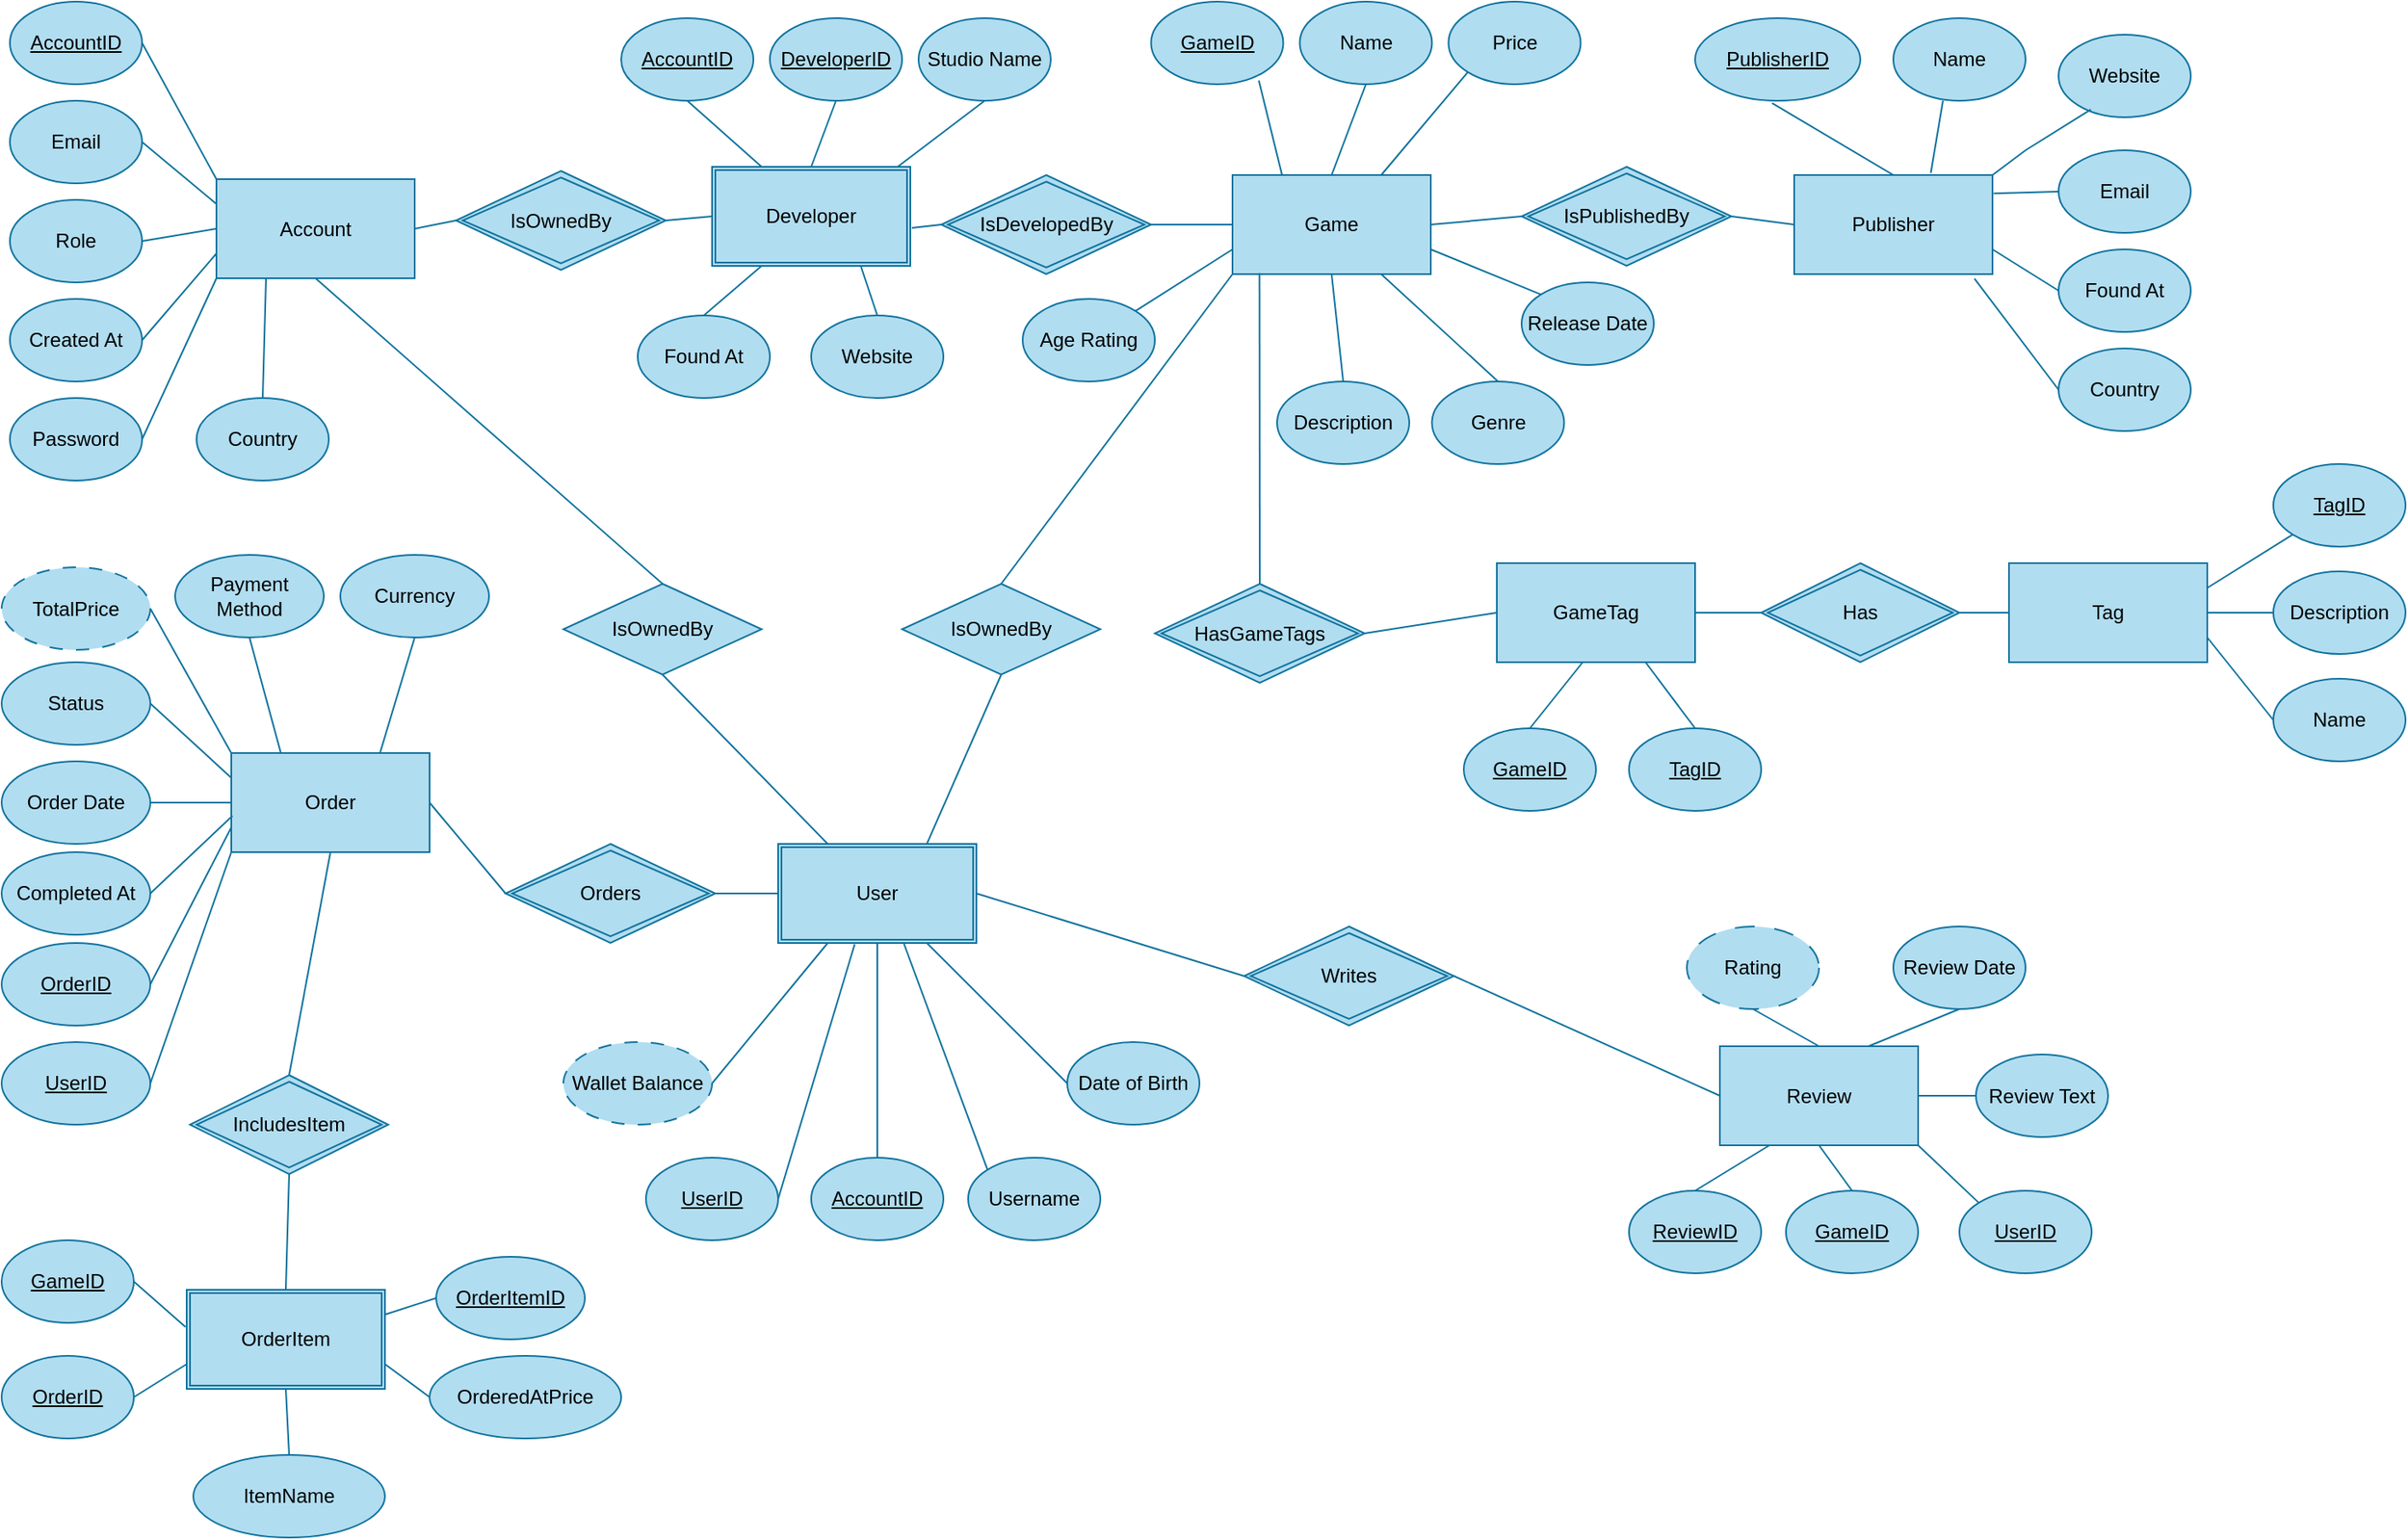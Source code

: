 <mxfile version="28.2.7">
  <diagram name="Страница-1" id="EVVOry4LFyyCns86RIXM">
    <mxGraphModel grid="1" page="1" gridSize="10" guides="1" tooltips="1" connect="1" arrows="1" fold="1" pageScale="1" pageWidth="827" pageHeight="1169" math="0" shadow="0">
      <root>
        <mxCell id="0" />
        <mxCell id="1" parent="0" />
        <mxCell id="opWwulUOpppvouaUZtau-1" value="&lt;u&gt;AccountID&lt;/u&gt;" style="ellipse;whiteSpace=wrap;html=1;fillColor=#b1ddf0;strokeColor=#10739e;" vertex="1" parent="1">
          <mxGeometry x="80" y="10" width="80" height="50" as="geometry" />
        </mxCell>
        <mxCell id="opWwulUOpppvouaUZtau-2" value="Role" style="ellipse;whiteSpace=wrap;html=1;fillColor=#b1ddf0;strokeColor=#10739e;" vertex="1" parent="1">
          <mxGeometry x="80" y="130" width="80" height="50" as="geometry" />
        </mxCell>
        <mxCell id="opWwulUOpppvouaUZtau-4" value="Email" style="ellipse;whiteSpace=wrap;html=1;fillColor=#b1ddf0;strokeColor=#10739e;" vertex="1" parent="1">
          <mxGeometry x="80" y="70" width="80" height="50" as="geometry" />
        </mxCell>
        <mxCell id="opWwulUOpppvouaUZtau-5" value="Created At" style="ellipse;whiteSpace=wrap;html=1;fillColor=#b1ddf0;strokeColor=#10739e;" vertex="1" parent="1">
          <mxGeometry x="80" y="190" width="80" height="50" as="geometry" />
        </mxCell>
        <mxCell id="opWwulUOpppvouaUZtau-6" value="Password" style="ellipse;whiteSpace=wrap;html=1;fillColor=#b1ddf0;strokeColor=#10739e;" vertex="1" parent="1">
          <mxGeometry x="80" y="250" width="80" height="50" as="geometry" />
        </mxCell>
        <mxCell id="opWwulUOpppvouaUZtau-7" value="Account&lt;span style=&quot;color: rgba(0, 0, 0, 0); font-family: monospace; font-size: 0px; text-align: start; text-wrap-mode: nowrap;&quot;&gt;%3CmxGraphModel%3E%3Croot%3E%3CmxCell%20%3D%220%22%2F%3E%3CmxCell%20id%3D%221%22%20parent%3D%220%22%2F%3E%3CmxCell%20id%3D%222%22%20value%3D%22Created%20At%22%20style%3D%22ellipse%3BwhiteSpace%3Dwrap%3Bhtml%3D1%3B%22%20vertex%3D%221%22%20parent%3D%221%22%3E%3CmxGeometry%20x%3D%2230%22%20y%3D%22340%22%20width%3D%2280%22%20height%3D%2250%22%20as%3D%22geometry%22%2F%3E%3C%2FmxCell%3E%3C%2Froot%3E%3C%2FmxGraphModel%3E&lt;/span&gt;" style="rounded=0;whiteSpace=wrap;html=1;fillColor=#b1ddf0;strokeColor=#10739e;" vertex="1" parent="1">
          <mxGeometry x="205" y="117.5" width="120" height="60" as="geometry" />
        </mxCell>
        <mxCell id="opWwulUOpppvouaUZtau-9" value="Game" style="rounded=0;whiteSpace=wrap;html=1;fillColor=#b1ddf0;strokeColor=#10739e;" vertex="1" parent="1">
          <mxGeometry x="820" y="115" width="120" height="60" as="geometry" />
        </mxCell>
        <mxCell id="opWwulUOpppvouaUZtau-10" value="Publisher" style="rounded=0;whiteSpace=wrap;html=1;fillColor=#b1ddf0;strokeColor=#10739e;" vertex="1" parent="1">
          <mxGeometry x="1160" y="115" width="120" height="60" as="geometry" />
        </mxCell>
        <mxCell id="opWwulUOpppvouaUZtau-11" value="&lt;u&gt;PublisherID&lt;/u&gt;" style="ellipse;whiteSpace=wrap;html=1;fillColor=#b1ddf0;strokeColor=#10739e;" vertex="1" parent="1">
          <mxGeometry x="1100" y="20" width="100" height="50" as="geometry" />
        </mxCell>
        <mxCell id="opWwulUOpppvouaUZtau-13" value="Name" style="ellipse;whiteSpace=wrap;html=1;fillColor=#b1ddf0;strokeColor=#10739e;" vertex="1" parent="1">
          <mxGeometry x="1220" y="20" width="80" height="50" as="geometry" />
        </mxCell>
        <mxCell id="opWwulUOpppvouaUZtau-15" value="Website" style="ellipse;whiteSpace=wrap;html=1;fillColor=#b1ddf0;strokeColor=#10739e;" vertex="1" parent="1">
          <mxGeometry x="1320" y="30" width="80" height="50" as="geometry" />
        </mxCell>
        <mxCell id="opWwulUOpppvouaUZtau-16" value="Email" style="ellipse;whiteSpace=wrap;html=1;fillColor=#b1ddf0;strokeColor=#10739e;" vertex="1" parent="1">
          <mxGeometry x="1320" y="100" width="80" height="50" as="geometry" />
        </mxCell>
        <mxCell id="opWwulUOpppvouaUZtau-17" value="Found At" style="ellipse;whiteSpace=wrap;html=1;fillColor=#b1ddf0;strokeColor=#10739e;" vertex="1" parent="1">
          <mxGeometry x="1320" y="160" width="80" height="50" as="geometry" />
        </mxCell>
        <mxCell id="opWwulUOpppvouaUZtau-18" value="Country" style="ellipse;whiteSpace=wrap;html=1;fillColor=#b1ddf0;strokeColor=#10739e;" vertex="1" parent="1">
          <mxGeometry x="1320" y="220" width="80" height="50" as="geometry" />
        </mxCell>
        <mxCell id="opWwulUOpppvouaUZtau-20" value="" style="endArrow=none;html=1;rounded=0;entryX=0.466;entryY=1.029;entryDx=0;entryDy=0;entryPerimeter=0;exitX=0.5;exitY=0;exitDx=0;exitDy=0;fillColor=#b1ddf0;strokeColor=#10739e;" edge="1" parent="1" source="opWwulUOpppvouaUZtau-10" target="opWwulUOpppvouaUZtau-11">
          <mxGeometry width="50" height="50" relative="1" as="geometry">
            <mxPoint x="1100" y="200" as="sourcePoint" />
            <mxPoint x="1150" y="150" as="targetPoint" />
          </mxGeometry>
        </mxCell>
        <mxCell id="opWwulUOpppvouaUZtau-21" value="" style="endArrow=none;html=1;rounded=0;entryX=0.375;entryY=1;entryDx=0;entryDy=0;entryPerimeter=0;exitX=0.689;exitY=-0.021;exitDx=0;exitDy=0;exitPerimeter=0;fillColor=#b1ddf0;strokeColor=#10739e;" edge="1" parent="1" source="opWwulUOpppvouaUZtau-10" target="opWwulUOpppvouaUZtau-13">
          <mxGeometry width="50" height="50" relative="1" as="geometry">
            <mxPoint x="1200" y="110" as="sourcePoint" />
            <mxPoint x="1250" y="100" as="targetPoint" />
          </mxGeometry>
        </mxCell>
        <mxCell id="opWwulUOpppvouaUZtau-22" value="" style="endArrow=none;html=1;rounded=0;entryX=0.244;entryY=0.907;entryDx=0;entryDy=0;entryPerimeter=0;fillColor=#b1ddf0;strokeColor=#10739e;exitX=1;exitY=0;exitDx=0;exitDy=0;" edge="1" parent="1" source="opWwulUOpppvouaUZtau-10" target="opWwulUOpppvouaUZtau-15">
          <mxGeometry width="50" height="50" relative="1" as="geometry">
            <mxPoint x="1270" y="117" as="sourcePoint" />
            <mxPoint x="1330" y="70" as="targetPoint" />
            <Array as="points">
              <mxPoint x="1300" y="100" />
            </Array>
          </mxGeometry>
        </mxCell>
        <mxCell id="opWwulUOpppvouaUZtau-23" value="" style="endArrow=none;html=1;rounded=0;entryX=0;entryY=0.5;entryDx=0;entryDy=0;exitX=1.006;exitY=0.185;exitDx=0;exitDy=0;exitPerimeter=0;fillColor=#b1ddf0;strokeColor=#10739e;" edge="1" parent="1" source="opWwulUOpppvouaUZtau-10" target="opWwulUOpppvouaUZtau-16">
          <mxGeometry width="50" height="50" relative="1" as="geometry">
            <mxPoint x="1190" y="180" as="sourcePoint" />
            <mxPoint x="1310" y="126" as="targetPoint" />
          </mxGeometry>
        </mxCell>
        <mxCell id="opWwulUOpppvouaUZtau-24" value="" style="endArrow=none;html=1;rounded=0;entryX=0;entryY=0.5;entryDx=0;entryDy=0;exitX=1;exitY=0.75;exitDx=0;exitDy=0;fillColor=#b1ddf0;strokeColor=#10739e;" edge="1" parent="1" source="opWwulUOpppvouaUZtau-10" target="opWwulUOpppvouaUZtau-17">
          <mxGeometry width="50" height="50" relative="1" as="geometry">
            <mxPoint x="1261" y="187.5" as="sourcePoint" />
            <mxPoint x="1310" y="182.5" as="targetPoint" />
          </mxGeometry>
        </mxCell>
        <mxCell id="opWwulUOpppvouaUZtau-25" value="" style="endArrow=none;html=1;rounded=0;entryX=0;entryY=0.5;entryDx=0;entryDy=0;exitX=0.909;exitY=1.044;exitDx=0;exitDy=0;exitPerimeter=0;fillColor=#b1ddf0;strokeColor=#10739e;" edge="1" parent="1" source="opWwulUOpppvouaUZtau-10" target="opWwulUOpppvouaUZtau-18">
          <mxGeometry width="50" height="50" relative="1" as="geometry">
            <mxPoint x="1310" y="175" as="sourcePoint" />
            <mxPoint x="1359" y="170" as="targetPoint" />
          </mxGeometry>
        </mxCell>
        <mxCell id="opWwulUOpppvouaUZtau-27" value="&lt;u&gt;GameID&lt;/u&gt;" style="ellipse;whiteSpace=wrap;html=1;fillColor=#b1ddf0;strokeColor=#10739e;" vertex="1" parent="1">
          <mxGeometry x="770.73" y="10" width="80" height="50" as="geometry" />
        </mxCell>
        <mxCell id="opWwulUOpppvouaUZtau-28" value="Name" style="ellipse;whiteSpace=wrap;html=1;fillColor=#b1ddf0;strokeColor=#10739e;" vertex="1" parent="1">
          <mxGeometry x="860.73" y="10" width="80" height="50" as="geometry" />
        </mxCell>
        <mxCell id="opWwulUOpppvouaUZtau-29" value="Price" style="ellipse;whiteSpace=wrap;html=1;fillColor=#b1ddf0;strokeColor=#10739e;" vertex="1" parent="1">
          <mxGeometry x="950.73" y="10" width="80" height="50" as="geometry" />
        </mxCell>
        <mxCell id="opWwulUOpppvouaUZtau-30" value="Genre&lt;span style=&quot;color: rgba(0, 0, 0, 0); font-family: monospace; font-size: 0px; text-align: start; text-wrap-mode: nowrap;&quot;&gt;%3CmxGraphModel%3E%3Croot%3E%3CmxCell%20id%3D%220%22%2F%3E%3CmxCell%20id%3D%221%22%20parent%3D%220%22%2F%3E%3CmxCell%20id%3D%222%22%20value%3D%22Price%22%20style%3D%22ellipse%3BwhiteSpace%3Dwrap%3Bhtml%3D1%3B%22%20vertex%3D%221%22%20parent%3D%221%22%3E%3CmxGeometry%20x%3D%22700%22%20y%3D%2210%22%20width%3D%2280%22%20height%3D%2250%22%20as%3D%22geometry%22%2F%3E%3C%2FmxCell%3E%3C%2Froot%3E%3C%2FmxGraphModel%3E&lt;/span&gt;" style="ellipse;whiteSpace=wrap;html=1;fillColor=#b1ddf0;strokeColor=#10739e;" vertex="1" parent="1">
          <mxGeometry x="940.73" y="240" width="80" height="50" as="geometry" />
        </mxCell>
        <mxCell id="opWwulUOpppvouaUZtau-31" value="Description" style="ellipse;whiteSpace=wrap;html=1;fillColor=#b1ddf0;strokeColor=#10739e;" vertex="1" parent="1">
          <mxGeometry x="847" y="240" width="80" height="50" as="geometry" />
        </mxCell>
        <mxCell id="opWwulUOpppvouaUZtau-32" value="Release Date" style="ellipse;whiteSpace=wrap;html=1;fillColor=#b1ddf0;strokeColor=#10739e;" vertex="1" parent="1">
          <mxGeometry x="995" y="180" width="80" height="50" as="geometry" />
        </mxCell>
        <mxCell id="opWwulUOpppvouaUZtau-33" value="Age Rating" style="ellipse;whiteSpace=wrap;html=1;fillColor=#b1ddf0;strokeColor=#10739e;" vertex="1" parent="1">
          <mxGeometry x="693" y="190" width="80" height="50" as="geometry" />
        </mxCell>
        <mxCell id="opWwulUOpppvouaUZtau-34" value="" style="endArrow=none;html=1;rounded=0;entryX=0.815;entryY=0.955;entryDx=0;entryDy=0;entryPerimeter=0;exitX=0.25;exitY=0;exitDx=0;exitDy=0;fillColor=#b1ddf0;strokeColor=#10739e;" edge="1" parent="1" source="opWwulUOpppvouaUZtau-9" target="opWwulUOpppvouaUZtau-27">
          <mxGeometry width="50" height="50" relative="1" as="geometry">
            <mxPoint x="785.73" y="100" as="sourcePoint" />
            <mxPoint x="835.73" y="50" as="targetPoint" />
          </mxGeometry>
        </mxCell>
        <mxCell id="opWwulUOpppvouaUZtau-35" value="" style="endArrow=none;html=1;rounded=0;entryX=0.5;entryY=1;entryDx=0;entryDy=0;exitX=0.5;exitY=0;exitDx=0;exitDy=0;fillColor=#b1ddf0;strokeColor=#10739e;" edge="1" parent="1" source="opWwulUOpppvouaUZtau-9" target="opWwulUOpppvouaUZtau-28">
          <mxGeometry width="50" height="50" relative="1" as="geometry">
            <mxPoint x="935.73" y="142" as="sourcePoint" />
            <mxPoint x="920.73" y="110" as="targetPoint" />
          </mxGeometry>
        </mxCell>
        <mxCell id="opWwulUOpppvouaUZtau-36" value="" style="endArrow=none;html=1;rounded=0;entryX=0;entryY=1;entryDx=0;entryDy=0;exitX=0.75;exitY=0;exitDx=0;exitDy=0;fillColor=#b1ddf0;strokeColor=#10739e;" edge="1" parent="1" source="opWwulUOpppvouaUZtau-9" target="opWwulUOpppvouaUZtau-29">
          <mxGeometry width="50" height="50" relative="1" as="geometry">
            <mxPoint x="970.73" y="130" as="sourcePoint" />
            <mxPoint x="990.73" y="100" as="targetPoint" />
            <Array as="points" />
          </mxGeometry>
        </mxCell>
        <mxCell id="opWwulUOpppvouaUZtau-37" value="" style="endArrow=none;html=1;rounded=0;entryX=1;entryY=0.75;entryDx=0;entryDy=0;exitX=0;exitY=0;exitDx=0;exitDy=0;fillColor=#b1ddf0;strokeColor=#10739e;" edge="1" parent="1" source="opWwulUOpppvouaUZtau-32" target="opWwulUOpppvouaUZtau-9">
          <mxGeometry width="50" height="50" relative="1" as="geometry">
            <mxPoint x="1012.187" y="207.485" as="sourcePoint" />
            <mxPoint x="1041.73" y="170" as="targetPoint" />
          </mxGeometry>
        </mxCell>
        <mxCell id="opWwulUOpppvouaUZtau-38" value="" style="endArrow=none;html=1;rounded=0;entryX=0.75;entryY=1;entryDx=0;entryDy=0;exitX=0.5;exitY=0;exitDx=0;exitDy=0;fillColor=#b1ddf0;strokeColor=#10739e;" edge="1" parent="1" source="opWwulUOpppvouaUZtau-30" target="opWwulUOpppvouaUZtau-9">
          <mxGeometry width="50" height="50" relative="1" as="geometry">
            <mxPoint x="940.73" y="220" as="sourcePoint" />
            <mxPoint x="869.73" y="148" as="targetPoint" />
          </mxGeometry>
        </mxCell>
        <mxCell id="opWwulUOpppvouaUZtau-39" value="" style="endArrow=none;html=1;rounded=0;entryX=0.5;entryY=1;entryDx=0;entryDy=0;exitX=0.5;exitY=0;exitDx=0;exitDy=0;fillColor=#b1ddf0;strokeColor=#10739e;" edge="1" parent="1" source="opWwulUOpppvouaUZtau-31" target="opWwulUOpppvouaUZtau-9">
          <mxGeometry width="50" height="50" relative="1" as="geometry">
            <mxPoint x="990.73" y="240" as="sourcePoint" />
            <mxPoint x="950.73" y="190" as="targetPoint" />
          </mxGeometry>
        </mxCell>
        <mxCell id="opWwulUOpppvouaUZtau-40" value="" style="endArrow=none;html=1;rounded=0;entryX=0;entryY=0.75;entryDx=0;entryDy=0;exitX=1;exitY=0;exitDx=0;exitDy=0;fillColor=#b1ddf0;strokeColor=#10739e;" edge="1" parent="1" source="opWwulUOpppvouaUZtau-33" target="opWwulUOpppvouaUZtau-9">
          <mxGeometry width="50" height="50" relative="1" as="geometry">
            <mxPoint x="769.273" y="207.485" as="sourcePoint" />
            <mxPoint x="805.73" y="150" as="targetPoint" />
          </mxGeometry>
        </mxCell>
        <mxCell id="opWwulUOpppvouaUZtau-42" value="" style="endArrow=none;html=1;rounded=0;entryX=1;entryY=0.5;entryDx=0;entryDy=0;exitX=0;exitY=0.5;exitDx=0;exitDy=0;fillColor=#b1ddf0;strokeColor=#10739e;" edge="1" parent="1" source="opWwulUOpppvouaUZtau-10" target="UKkPd1WE1HDjljk0dFrL-10">
          <mxGeometry width="50" height="50" relative="1" as="geometry">
            <mxPoint x="1080" y="230" as="sourcePoint" />
            <mxPoint x="1130" y="180" as="targetPoint" />
          </mxGeometry>
        </mxCell>
        <mxCell id="opWwulUOpppvouaUZtau-43" value="" style="endArrow=none;html=1;rounded=0;entryX=1;entryY=0.5;entryDx=0;entryDy=0;exitX=0;exitY=0.5;exitDx=0;exitDy=0;fillColor=#b1ddf0;strokeColor=#10739e;" edge="1" parent="1" source="UKkPd1WE1HDjljk0dFrL-10" target="opWwulUOpppvouaUZtau-9">
          <mxGeometry width="50" height="50" relative="1" as="geometry">
            <mxPoint x="961" y="133" as="sourcePoint" />
            <mxPoint x="1070.73" y="150" as="targetPoint" />
          </mxGeometry>
        </mxCell>
        <mxCell id="opWwulUOpppvouaUZtau-45" value="" style="endArrow=none;html=1;rounded=0;entryX=1;entryY=0.5;entryDx=0;entryDy=0;exitX=0;exitY=0.5;exitDx=0;exitDy=0;fillColor=#b1ddf0;strokeColor=#10739e;" edge="1" parent="1" source="opWwulUOpppvouaUZtau-9" target="UKkPd1WE1HDjljk0dFrL-9">
          <mxGeometry width="50" height="50" relative="1" as="geometry">
            <mxPoint x="870" y="145" as="sourcePoint" />
            <mxPoint x="860" y="182.5" as="targetPoint" />
          </mxGeometry>
        </mxCell>
        <mxCell id="opWwulUOpppvouaUZtau-46" value="" style="endArrow=none;html=1;rounded=0;exitX=0;exitY=0.5;exitDx=0;exitDy=0;entryX=1.008;entryY=0.617;entryDx=0;entryDy=0;fillColor=#b1ddf0;strokeColor=#10739e;entryPerimeter=0;" edge="1" parent="1" source="UKkPd1WE1HDjljk0dFrL-9" target="UKkPd1WE1HDjljk0dFrL-1">
          <mxGeometry width="50" height="50" relative="1" as="geometry">
            <mxPoint x="870" y="169.5" as="sourcePoint" />
            <mxPoint x="620" y="147.5" as="targetPoint" />
          </mxGeometry>
        </mxCell>
        <mxCell id="opWwulUOpppvouaUZtau-49" value="" style="endArrow=none;html=1;rounded=0;entryX=1;entryY=0.5;entryDx=0;entryDy=0;fillColor=#b1ddf0;strokeColor=#10739e;exitX=0;exitY=0.5;exitDx=0;exitDy=0;" edge="1" parent="1" source="UKkPd1WE1HDjljk0dFrL-1" target="UKkPd1WE1HDjljk0dFrL-8">
          <mxGeometry width="50" height="50" relative="1" as="geometry">
            <mxPoint x="500" y="148" as="sourcePoint" />
            <mxPoint x="740" y="150" as="targetPoint" />
          </mxGeometry>
        </mxCell>
        <mxCell id="opWwulUOpppvouaUZtau-50" value="" style="endArrow=none;html=1;rounded=0;exitX=0;exitY=0.5;exitDx=0;exitDy=0;entryX=1;entryY=0.5;entryDx=0;entryDy=0;fillColor=#b1ddf0;strokeColor=#10739e;" edge="1" parent="1" source="UKkPd1WE1HDjljk0dFrL-8" target="opWwulUOpppvouaUZtau-7">
          <mxGeometry width="50" height="50" relative="1" as="geometry">
            <mxPoint x="620" y="220" as="sourcePoint" />
            <mxPoint x="600" y="220" as="targetPoint" />
          </mxGeometry>
        </mxCell>
        <mxCell id="opWwulUOpppvouaUZtau-51" value="Website" style="ellipse;whiteSpace=wrap;html=1;fillColor=#b1ddf0;strokeColor=#10739e;" vertex="1" parent="1">
          <mxGeometry x="565" y="200" width="80" height="50" as="geometry" />
        </mxCell>
        <mxCell id="opWwulUOpppvouaUZtau-52" value="&lt;u&gt;AccountID&lt;/u&gt;" style="ellipse;whiteSpace=wrap;html=1;fillColor=#b1ddf0;strokeColor=#10739e;" vertex="1" parent="1">
          <mxGeometry x="450" y="20" width="80" height="50" as="geometry" />
        </mxCell>
        <mxCell id="opWwulUOpppvouaUZtau-53" value="Studio Name" style="ellipse;whiteSpace=wrap;html=1;fillColor=#b1ddf0;strokeColor=#10739e;" vertex="1" parent="1">
          <mxGeometry x="630" y="20" width="80" height="50" as="geometry" />
        </mxCell>
        <mxCell id="opWwulUOpppvouaUZtau-54" value="Found At" style="ellipse;whiteSpace=wrap;html=1;fillColor=#b1ddf0;strokeColor=#10739e;" vertex="1" parent="1">
          <mxGeometry x="460" y="200" width="80" height="50" as="geometry" />
        </mxCell>
        <mxCell id="opWwulUOpppvouaUZtau-55" value="&lt;u&gt;DeveloperID&lt;/u&gt;" style="ellipse;whiteSpace=wrap;html=1;fillColor=#b1ddf0;strokeColor=#10739e;" vertex="1" parent="1">
          <mxGeometry x="540" y="20" width="80" height="50" as="geometry" />
        </mxCell>
        <mxCell id="opWwulUOpppvouaUZtau-56" value="" style="endArrow=none;html=1;rounded=0;exitX=0.25;exitY=0;exitDx=0;exitDy=0;entryX=0.5;entryY=1;entryDx=0;entryDy=0;fillColor=#b1ddf0;strokeColor=#10739e;" edge="1" parent="1" source="UKkPd1WE1HDjljk0dFrL-1" target="opWwulUOpppvouaUZtau-52">
          <mxGeometry width="50" height="50" relative="1" as="geometry">
            <mxPoint x="460" y="160" as="sourcePoint" />
            <mxPoint x="430" y="160" as="targetPoint" />
            <Array as="points" />
          </mxGeometry>
        </mxCell>
        <mxCell id="opWwulUOpppvouaUZtau-57" value="" style="endArrow=none;html=1;rounded=0;exitX=0.75;exitY=1;exitDx=0;exitDy=0;entryX=0.5;entryY=0;entryDx=0;entryDy=0;fillColor=#b1ddf0;strokeColor=#10739e;" edge="1" parent="1" source="UKkPd1WE1HDjljk0dFrL-1" target="opWwulUOpppvouaUZtau-51">
          <mxGeometry width="50" height="50" relative="1" as="geometry">
            <mxPoint x="640" y="145" as="sourcePoint" />
            <mxPoint x="590" y="100" as="targetPoint" />
            <Array as="points" />
          </mxGeometry>
        </mxCell>
        <mxCell id="opWwulUOpppvouaUZtau-58" value="" style="endArrow=none;html=1;rounded=0;entryX=0.5;entryY=1;entryDx=0;entryDy=0;fillColor=#b1ddf0;strokeColor=#10739e;exitX=0.925;exitY=0.017;exitDx=0;exitDy=0;exitPerimeter=0;" edge="1" parent="1" source="UKkPd1WE1HDjljk0dFrL-1" target="opWwulUOpppvouaUZtau-53">
          <mxGeometry width="50" height="50" relative="1" as="geometry">
            <mxPoint x="630" y="270" as="sourcePoint" />
            <mxPoint x="720" y="90" as="targetPoint" />
            <Array as="points" />
          </mxGeometry>
        </mxCell>
        <mxCell id="opWwulUOpppvouaUZtau-59" value="" style="endArrow=none;html=1;rounded=0;exitX=0.5;exitY=1;exitDx=0;exitDy=0;fillColor=#b1ddf0;strokeColor=#10739e;entryX=0.5;entryY=0;entryDx=0;entryDy=0;" edge="1" parent="1" source="opWwulUOpppvouaUZtau-55" target="UKkPd1WE1HDjljk0dFrL-1">
          <mxGeometry width="50" height="50" relative="1" as="geometry">
            <mxPoint x="640" y="165" as="sourcePoint" />
            <mxPoint x="560" y="118" as="targetPoint" />
            <Array as="points" />
          </mxGeometry>
        </mxCell>
        <mxCell id="opWwulUOpppvouaUZtau-60" value="" style="endArrow=none;html=1;rounded=0;exitX=0.5;exitY=0;exitDx=0;exitDy=0;fillColor=#b1ddf0;strokeColor=#10739e;entryX=0.25;entryY=1;entryDx=0;entryDy=0;" edge="1" parent="1" source="opWwulUOpppvouaUZtau-54" target="UKkPd1WE1HDjljk0dFrL-1">
          <mxGeometry width="50" height="50" relative="1" as="geometry">
            <mxPoint x="640" y="237.5" as="sourcePoint" />
            <mxPoint x="530" y="170" as="targetPoint" />
            <Array as="points" />
          </mxGeometry>
        </mxCell>
        <mxCell id="opWwulUOpppvouaUZtau-61" value="" style="endArrow=none;html=1;rounded=0;entryX=1;entryY=0.5;entryDx=0;entryDy=0;exitX=0;exitY=0;exitDx=0;exitDy=0;fillColor=#b1ddf0;strokeColor=#10739e;" edge="1" parent="1" source="opWwulUOpppvouaUZtau-7" target="opWwulUOpppvouaUZtau-1">
          <mxGeometry width="50" height="50" relative="1" as="geometry">
            <mxPoint x="270" y="115" as="sourcePoint" />
            <mxPoint x="550" y="160" as="targetPoint" />
          </mxGeometry>
        </mxCell>
        <mxCell id="opWwulUOpppvouaUZtau-62" value="" style="endArrow=none;html=1;rounded=0;entryX=1;entryY=0.5;entryDx=0;entryDy=0;exitX=0;exitY=0.25;exitDx=0;exitDy=0;fillColor=#b1ddf0;strokeColor=#10739e;" edge="1" parent="1" source="opWwulUOpppvouaUZtau-7" target="opWwulUOpppvouaUZtau-4">
          <mxGeometry width="50" height="50" relative="1" as="geometry">
            <mxPoint x="180" y="130" as="sourcePoint" />
            <mxPoint x="170" y="140" as="targetPoint" />
          </mxGeometry>
        </mxCell>
        <mxCell id="opWwulUOpppvouaUZtau-63" value="" style="endArrow=none;html=1;rounded=0;entryX=1;entryY=0.5;entryDx=0;entryDy=0;exitX=0;exitY=0.5;exitDx=0;exitDy=0;fillColor=#b1ddf0;strokeColor=#10739e;" edge="1" parent="1" source="opWwulUOpppvouaUZtau-7" target="opWwulUOpppvouaUZtau-2">
          <mxGeometry width="50" height="50" relative="1" as="geometry">
            <mxPoint x="180" y="145" as="sourcePoint" />
            <mxPoint x="220" y="180" as="targetPoint" />
          </mxGeometry>
        </mxCell>
        <mxCell id="opWwulUOpppvouaUZtau-64" value="" style="endArrow=none;html=1;rounded=0;entryX=0;entryY=0.75;entryDx=0;entryDy=0;exitX=1;exitY=0.5;exitDx=0;exitDy=0;fillColor=#b1ddf0;strokeColor=#10739e;" edge="1" parent="1" source="opWwulUOpppvouaUZtau-5" target="opWwulUOpppvouaUZtau-7">
          <mxGeometry width="50" height="50" relative="1" as="geometry">
            <mxPoint x="261" y="180" as="sourcePoint" />
            <mxPoint x="203.64" y="174.88" as="targetPoint" />
          </mxGeometry>
        </mxCell>
        <mxCell id="opWwulUOpppvouaUZtau-65" value="" style="endArrow=none;html=1;rounded=0;entryX=0;entryY=1;entryDx=0;entryDy=0;exitX=1;exitY=0.5;exitDx=0;exitDy=0;fillColor=#b1ddf0;strokeColor=#10739e;" edge="1" parent="1" source="opWwulUOpppvouaUZtau-6" target="opWwulUOpppvouaUZtau-7">
          <mxGeometry width="50" height="50" relative="1" as="geometry">
            <mxPoint x="240" y="329" as="sourcePoint" />
            <mxPoint x="252.96" y="175.54" as="targetPoint" />
          </mxGeometry>
        </mxCell>
        <mxCell id="opWwulUOpppvouaUZtau-66" value="Tag" style="rounded=0;whiteSpace=wrap;html=1;fillColor=#b1ddf0;strokeColor=#10739e;" vertex="1" parent="1">
          <mxGeometry x="1290" y="350" width="120" height="60" as="geometry" />
        </mxCell>
        <mxCell id="opWwulUOpppvouaUZtau-67" value="GameTag" style="rounded=0;whiteSpace=wrap;html=1;fillColor=#b1ddf0;strokeColor=#10739e;" vertex="1" parent="1">
          <mxGeometry x="980" y="350" width="120" height="60" as="geometry" />
        </mxCell>
        <mxCell id="opWwulUOpppvouaUZtau-69" value="Review" style="rounded=0;whiteSpace=wrap;html=1;fillColor=#b1ddf0;strokeColor=#10739e;" vertex="1" parent="1">
          <mxGeometry x="1115" y="642.5" width="120" height="60" as="geometry" />
        </mxCell>
        <mxCell id="opWwulUOpppvouaUZtau-70" value="Order" style="rounded=0;whiteSpace=wrap;html=1;fillColor=#b1ddf0;strokeColor=#10739e;" vertex="1" parent="1">
          <mxGeometry x="214" y="465" width="120" height="60" as="geometry" />
        </mxCell>
        <mxCell id="opWwulUOpppvouaUZtau-73" value="" style="endArrow=none;html=1;rounded=0;exitX=1;exitY=0.5;exitDx=0;exitDy=0;fillColor=#b1ddf0;strokeColor=#10739e;" edge="1" parent="1" source="opWwulUOpppvouaUZtau-67" target="NvxxbsTkmJ9zuggZ2Z-y-13">
          <mxGeometry width="50" height="50" relative="1" as="geometry">
            <mxPoint x="1090" y="370" as="sourcePoint" />
            <mxPoint x="1160" y="450" as="targetPoint" />
          </mxGeometry>
        </mxCell>
        <mxCell id="opWwulUOpppvouaUZtau-74" value="" style="endArrow=none;html=1;rounded=0;entryX=0;entryY=0.5;entryDx=0;entryDy=0;exitX=1;exitY=0.5;exitDx=0;exitDy=0;fillColor=#b1ddf0;strokeColor=#10739e;" edge="1" parent="1" source="NvxxbsTkmJ9zuggZ2Z-y-13" target="opWwulUOpppvouaUZtau-66">
          <mxGeometry width="50" height="50" relative="1" as="geometry">
            <mxPoint x="1280" y="432" as="sourcePoint" />
            <mxPoint x="1310" y="430" as="targetPoint" />
          </mxGeometry>
        </mxCell>
        <mxCell id="opWwulUOpppvouaUZtau-75" value="&lt;u&gt;TagID&lt;/u&gt;" style="ellipse;whiteSpace=wrap;html=1;fillColor=#b1ddf0;strokeColor=#10739e;" vertex="1" parent="1">
          <mxGeometry x="1450" y="290" width="80" height="50" as="geometry" />
        </mxCell>
        <mxCell id="opWwulUOpppvouaUZtau-76" value="Description" style="ellipse;whiteSpace=wrap;html=1;fillColor=#b1ddf0;strokeColor=#10739e;" vertex="1" parent="1">
          <mxGeometry x="1450" y="355" width="80" height="50" as="geometry" />
        </mxCell>
        <mxCell id="opWwulUOpppvouaUZtau-77" value="Name" style="ellipse;whiteSpace=wrap;html=1;fillColor=#b1ddf0;strokeColor=#10739e;" vertex="1" parent="1">
          <mxGeometry x="1450" y="420" width="80" height="50" as="geometry" />
        </mxCell>
        <mxCell id="opWwulUOpppvouaUZtau-78" value="" style="endArrow=none;html=1;rounded=0;entryX=0;entryY=1;entryDx=0;entryDy=0;exitX=1;exitY=0.25;exitDx=0;exitDy=0;fillColor=#b1ddf0;strokeColor=#10739e;" edge="1" parent="1" source="opWwulUOpppvouaUZtau-66" target="opWwulUOpppvouaUZtau-75">
          <mxGeometry width="50" height="50" relative="1" as="geometry">
            <mxPoint x="1080" y="390" as="sourcePoint" />
            <mxPoint x="1130" y="340" as="targetPoint" />
          </mxGeometry>
        </mxCell>
        <mxCell id="opWwulUOpppvouaUZtau-79" value="" style="endArrow=none;html=1;rounded=0;entryX=0;entryY=0.5;entryDx=0;entryDy=0;exitX=1;exitY=0.5;exitDx=0;exitDy=0;fillColor=#b1ddf0;strokeColor=#10739e;" edge="1" parent="1" source="opWwulUOpppvouaUZtau-66" target="opWwulUOpppvouaUZtau-76">
          <mxGeometry width="50" height="50" relative="1" as="geometry">
            <mxPoint x="1510" y="467" as="sourcePoint" />
            <mxPoint x="1562" y="410" as="targetPoint" />
          </mxGeometry>
        </mxCell>
        <mxCell id="opWwulUOpppvouaUZtau-80" value="" style="endArrow=none;html=1;rounded=0;entryX=1;entryY=0.75;entryDx=0;entryDy=0;exitX=0;exitY=0.5;exitDx=0;exitDy=0;fillColor=#b1ddf0;strokeColor=#10739e;" edge="1" parent="1" source="opWwulUOpppvouaUZtau-77" target="opWwulUOpppvouaUZtau-66">
          <mxGeometry width="50" height="50" relative="1" as="geometry">
            <mxPoint x="1450" y="440" as="sourcePoint" />
            <mxPoint x="1540" y="460" as="targetPoint" />
          </mxGeometry>
        </mxCell>
        <mxCell id="opWwulUOpppvouaUZtau-81" value="&lt;u&gt;TagID&lt;/u&gt;" style="ellipse;whiteSpace=wrap;html=1;fillColor=#b1ddf0;strokeColor=#10739e;" vertex="1" parent="1">
          <mxGeometry x="1060" y="450" width="80" height="50" as="geometry" />
        </mxCell>
        <mxCell id="opWwulUOpppvouaUZtau-82" value="&lt;u&gt;GameID&lt;/u&gt;" style="ellipse;whiteSpace=wrap;html=1;fillColor=#b1ddf0;strokeColor=#10739e;" vertex="1" parent="1">
          <mxGeometry x="960" y="450" width="80" height="50" as="geometry" />
        </mxCell>
        <mxCell id="opWwulUOpppvouaUZtau-83" value="" style="endArrow=none;html=1;rounded=0;entryX=0.5;entryY=0;entryDx=0;entryDy=0;exitX=0.75;exitY=1;exitDx=0;exitDy=0;fillColor=#b1ddf0;strokeColor=#10739e;" edge="1" parent="1" source="opWwulUOpppvouaUZtau-67" target="opWwulUOpppvouaUZtau-81">
          <mxGeometry width="50" height="50" relative="1" as="geometry">
            <mxPoint x="1130" y="410" as="sourcePoint" />
            <mxPoint x="1160" y="410" as="targetPoint" />
          </mxGeometry>
        </mxCell>
        <mxCell id="opWwulUOpppvouaUZtau-84" value="" style="endArrow=none;html=1;rounded=0;entryX=0.5;entryY=0;entryDx=0;entryDy=0;exitX=0.433;exitY=1;exitDx=0;exitDy=0;exitPerimeter=0;fillColor=#b1ddf0;strokeColor=#10739e;" edge="1" parent="1" source="opWwulUOpppvouaUZtau-67" target="opWwulUOpppvouaUZtau-82">
          <mxGeometry width="50" height="50" relative="1" as="geometry">
            <mxPoint x="1140" y="470" as="sourcePoint" />
            <mxPoint x="1170" y="495" as="targetPoint" />
          </mxGeometry>
        </mxCell>
        <mxCell id="opWwulUOpppvouaUZtau-86" value="" style="endArrow=none;html=1;rounded=0;entryX=1;entryY=0.5;entryDx=0;entryDy=0;exitX=0;exitY=0.5;exitDx=0;exitDy=0;fillColor=#b1ddf0;strokeColor=#10739e;" edge="1" parent="1" source="opWwulUOpppvouaUZtau-67" target="NvxxbsTkmJ9zuggZ2Z-y-12">
          <mxGeometry width="50" height="50" relative="1" as="geometry">
            <mxPoint x="980" y="390" as="sourcePoint" />
            <mxPoint x="1060" y="340" as="targetPoint" />
          </mxGeometry>
        </mxCell>
        <mxCell id="opWwulUOpppvouaUZtau-87" value="" style="endArrow=none;html=1;rounded=0;entryX=0.5;entryY=0;entryDx=0;entryDy=0;exitX=0.136;exitY=0.989;exitDx=0;exitDy=0;exitPerimeter=0;fillColor=#b1ddf0;strokeColor=#10739e;" edge="1" parent="1" source="opWwulUOpppvouaUZtau-9" target="NvxxbsTkmJ9zuggZ2Z-y-12">
          <mxGeometry width="50" height="50" relative="1" as="geometry">
            <mxPoint x="1010" y="390" as="sourcePoint" />
            <mxPoint x="1060" y="340" as="targetPoint" />
          </mxGeometry>
        </mxCell>
        <mxCell id="opWwulUOpppvouaUZtau-89" value="" style="endArrow=none;html=1;rounded=0;entryX=1;entryY=0.5;entryDx=0;entryDy=0;exitX=0;exitY=0.5;exitDx=0;exitDy=0;fillColor=#b1ddf0;strokeColor=#10739e;" edge="1" parent="1" source="UKkPd1WE1HDjljk0dFrL-3" target="UKkPd1WE1HDjljk0dFrL-2">
          <mxGeometry width="50" height="50" relative="1" as="geometry">
            <mxPoint x="970" y="542" as="sourcePoint" />
            <mxPoint x="665" y="555" as="targetPoint" />
          </mxGeometry>
        </mxCell>
        <mxCell id="opWwulUOpppvouaUZtau-90" value="" style="endArrow=none;html=1;rounded=0;entryX=1;entryY=0.5;entryDx=0;entryDy=0;exitX=0;exitY=0.5;exitDx=0;exitDy=0;fillColor=#b1ddf0;strokeColor=#10739e;" edge="1" parent="1" source="opWwulUOpppvouaUZtau-69" target="UKkPd1WE1HDjljk0dFrL-3">
          <mxGeometry width="50" height="50" relative="1" as="geometry">
            <mxPoint x="1165" y="690" as="sourcePoint" />
            <mxPoint x="1075.0" y="670.0" as="targetPoint" />
          </mxGeometry>
        </mxCell>
        <mxCell id="opWwulUOpppvouaUZtau-91" value="&lt;u&gt;GameID&lt;/u&gt;" style="ellipse;whiteSpace=wrap;html=1;fillColor=#b1ddf0;strokeColor=#10739e;" vertex="1" parent="1">
          <mxGeometry x="1155" y="730" width="80" height="50" as="geometry" />
        </mxCell>
        <mxCell id="opWwulUOpppvouaUZtau-92" value="&lt;u&gt;ReviewID&lt;/u&gt;" style="ellipse;whiteSpace=wrap;html=1;fillColor=#b1ddf0;strokeColor=#10739e;" vertex="1" parent="1">
          <mxGeometry x="1060" y="730" width="80" height="50" as="geometry" />
        </mxCell>
        <mxCell id="opWwulUOpppvouaUZtau-93" value="Review Date" style="ellipse;whiteSpace=wrap;html=1;fillColor=#b1ddf0;strokeColor=#10739e;" vertex="1" parent="1">
          <mxGeometry x="1220" y="570" width="80" height="50" as="geometry" />
        </mxCell>
        <mxCell id="opWwulUOpppvouaUZtau-94" value="&lt;u&gt;UserID&lt;span style=&quot;color: rgba(0, 0, 0, 0); font-family: monospace; font-size: 0px; text-align: start; text-wrap-mode: nowrap;&quot;&gt;%3CmxGraphModel%3E%3Croot%3E%3CmxCell%20id%3D%220%22%2F%3E%3CmxCell%20id%3D%221%22%20parent%3D%220%22%2F%3E%3CmxCell%20id%3D%222%22%20value%3D%22GameID%22%20style%3D%22ellipse%3BwhiteSpace%3Dwrap%3Bhtml%3D1%3B%22%20vertex%3D%221%22%20parent%3D%221%22%3E%3CmxGeometry%20x%3D%22940%22%20y%3D%22720%22%20width%3D%2280%22%20height%3D%2250%22%20as%3D%22geometry%22%2F%3E%3C%2FmxCell%3E%3C%2Froot%3E%3C%2FmxGraphModel%3E&lt;/span&gt;&lt;/u&gt;" style="ellipse;whiteSpace=wrap;html=1;fillColor=#b1ddf0;strokeColor=#10739e;" vertex="1" parent="1">
          <mxGeometry x="1260" y="730" width="80" height="50" as="geometry" />
        </mxCell>
        <mxCell id="opWwulUOpppvouaUZtau-95" value="Review Text" style="ellipse;whiteSpace=wrap;html=1;fillColor=#b1ddf0;strokeColor=#10739e;" vertex="1" parent="1">
          <mxGeometry x="1270" y="647.5" width="80" height="50" as="geometry" />
        </mxCell>
        <mxCell id="opWwulUOpppvouaUZtau-97" value="" style="endArrow=none;html=1;rounded=0;entryX=1;entryY=0.5;entryDx=0;entryDy=0;exitX=0;exitY=0.5;exitDx=0;exitDy=0;fillColor=#b1ddf0;strokeColor=#10739e;" edge="1" parent="1" source="opWwulUOpppvouaUZtau-95" target="opWwulUOpppvouaUZtau-69">
          <mxGeometry width="50" height="50" relative="1" as="geometry">
            <mxPoint x="1195" y="690" as="sourcePoint" />
            <mxPoint x="1165" y="690" as="targetPoint" />
          </mxGeometry>
        </mxCell>
        <mxCell id="opWwulUOpppvouaUZtau-99" value="" style="endArrow=none;html=1;rounded=0;entryX=1;entryY=1;entryDx=0;entryDy=0;exitX=0;exitY=0;exitDx=0;exitDy=0;fillColor=#b1ddf0;strokeColor=#10739e;" edge="1" parent="1" source="opWwulUOpppvouaUZtau-94" target="opWwulUOpppvouaUZtau-69">
          <mxGeometry width="50" height="50" relative="1" as="geometry">
            <mxPoint x="1355" y="867" as="sourcePoint" />
            <mxPoint x="1305" y="820" as="targetPoint" />
          </mxGeometry>
        </mxCell>
        <mxCell id="opWwulUOpppvouaUZtau-100" value="" style="endArrow=none;html=1;rounded=0;entryX=0.5;entryY=1;entryDx=0;entryDy=0;exitX=0.5;exitY=0;exitDx=0;exitDy=0;fillColor=#b1ddf0;strokeColor=#10739e;" edge="1" parent="1" source="opWwulUOpppvouaUZtau-91" target="opWwulUOpppvouaUZtau-69">
          <mxGeometry width="50" height="50" relative="1" as="geometry">
            <mxPoint x="1412" y="866" as="sourcePoint" />
            <mxPoint x="1345" y="790" as="targetPoint" />
          </mxGeometry>
        </mxCell>
        <mxCell id="opWwulUOpppvouaUZtau-101" value="" style="endArrow=none;html=1;rounded=0;entryX=0.25;entryY=1;entryDx=0;entryDy=0;exitX=0.5;exitY=0;exitDx=0;exitDy=0;fillColor=#b1ddf0;strokeColor=#10739e;" edge="1" parent="1" source="opWwulUOpppvouaUZtau-92" target="opWwulUOpppvouaUZtau-69">
          <mxGeometry width="50" height="50" relative="1" as="geometry">
            <mxPoint x="1275" y="817" as="sourcePoint" />
            <mxPoint x="1265" y="750" as="targetPoint" />
          </mxGeometry>
        </mxCell>
        <mxCell id="opWwulUOpppvouaUZtau-102" value="" style="endArrow=none;html=1;rounded=0;entryX=0.5;entryY=1;entryDx=0;entryDy=0;exitX=0.75;exitY=0;exitDx=0;exitDy=0;fillColor=#b1ddf0;strokeColor=#10739e;" edge="1" parent="1" source="opWwulUOpppvouaUZtau-69" target="opWwulUOpppvouaUZtau-93">
          <mxGeometry width="50" height="50" relative="1" as="geometry">
            <mxPoint x="1415" y="788" as="sourcePoint" />
            <mxPoint x="1455" y="720" as="targetPoint" />
          </mxGeometry>
        </mxCell>
        <mxCell id="opWwulUOpppvouaUZtau-103" value="Rating" style="ellipse;whiteSpace=wrap;html=1;dashed=1;dashPattern=12 12;fillColor=#b1ddf0;strokeColor=#10739e;" vertex="1" parent="1">
          <mxGeometry x="1095" y="570" width="80" height="50" as="geometry" />
        </mxCell>
        <mxCell id="opWwulUOpppvouaUZtau-105" value="" style="endArrow=none;html=1;rounded=0;entryX=0.5;entryY=1;entryDx=0;entryDy=0;exitX=0.5;exitY=0;exitDx=0;exitDy=0;fillColor=#b1ddf0;strokeColor=#10739e;" edge="1" parent="1" source="opWwulUOpppvouaUZtau-69" target="opWwulUOpppvouaUZtau-103">
          <mxGeometry width="50" height="50" relative="1" as="geometry">
            <mxPoint x="1275" y="658" as="sourcePoint" />
            <mxPoint x="1385" y="620" as="targetPoint" />
          </mxGeometry>
        </mxCell>
        <mxCell id="opWwulUOpppvouaUZtau-106" value="&lt;u&gt;GameID&lt;/u&gt;" style="ellipse;whiteSpace=wrap;html=1;fillColor=#b1ddf0;strokeColor=#10739e;" vertex="1" parent="1">
          <mxGeometry x="75" y="760" width="80" height="50" as="geometry" />
        </mxCell>
        <mxCell id="opWwulUOpppvouaUZtau-107" value="&lt;u&gt;OrderID&lt;/u&gt;" style="ellipse;whiteSpace=wrap;html=1;fillColor=#b1ddf0;strokeColor=#10739e;" vertex="1" parent="1">
          <mxGeometry x="75" y="830" width="80" height="50" as="geometry" />
        </mxCell>
        <mxCell id="opWwulUOpppvouaUZtau-108" value="OrderedAtPrice" style="ellipse;whiteSpace=wrap;html=1;fillColor=#b1ddf0;strokeColor=#10739e;" vertex="1" parent="1">
          <mxGeometry x="334" y="830" width="116" height="50" as="geometry" />
        </mxCell>
        <mxCell id="opWwulUOpppvouaUZtau-109" value="&lt;u&gt;OrderItemID&lt;/u&gt;" style="ellipse;whiteSpace=wrap;html=1;fillColor=#b1ddf0;strokeColor=#10739e;" vertex="1" parent="1">
          <mxGeometry x="338" y="770" width="90" height="50" as="geometry" />
        </mxCell>
        <mxCell id="opWwulUOpppvouaUZtau-110" value="" style="endArrow=none;html=1;rounded=0;entryX=1;entryY=0.25;entryDx=0;entryDy=0;exitX=0;exitY=0.5;exitDx=0;exitDy=0;fillColor=#b1ddf0;strokeColor=#10739e;" edge="1" parent="1" source="opWwulUOpppvouaUZtau-109" target="NvxxbsTkmJ9zuggZ2Z-y-9">
          <mxGeometry width="50" height="50" relative="1" as="geometry">
            <mxPoint x="739" y="815" as="sourcePoint" />
            <mxPoint x="309" y="732.5" as="targetPoint" />
          </mxGeometry>
        </mxCell>
        <mxCell id="opWwulUOpppvouaUZtau-111" value="" style="endArrow=none;html=1;rounded=0;entryX=1;entryY=0.75;entryDx=0;entryDy=0;exitX=0;exitY=0.5;exitDx=0;exitDy=0;fillColor=#b1ddf0;strokeColor=#10739e;" edge="1" parent="1" source="opWwulUOpppvouaUZtau-108" target="NvxxbsTkmJ9zuggZ2Z-y-9">
          <mxGeometry width="50" height="50" relative="1" as="geometry">
            <mxPoint x="409" y="870" as="sourcePoint" />
            <mxPoint x="369" y="865" as="targetPoint" />
          </mxGeometry>
        </mxCell>
        <mxCell id="opWwulUOpppvouaUZtau-112" value="" style="endArrow=none;html=1;rounded=0;exitX=1;exitY=0.5;exitDx=0;exitDy=0;fillColor=#b1ddf0;strokeColor=#10739e;entryX=0;entryY=0.75;entryDx=0;entryDy=0;" edge="1" parent="1" source="opWwulUOpppvouaUZtau-107" target="NvxxbsTkmJ9zuggZ2Z-y-9">
          <mxGeometry width="50" height="50" relative="1" as="geometry">
            <mxPoint x="484" y="960" as="sourcePoint" />
            <mxPoint x="219" y="778" as="targetPoint" />
          </mxGeometry>
        </mxCell>
        <mxCell id="opWwulUOpppvouaUZtau-113" value="" style="endArrow=none;html=1;rounded=0;entryX=-0.006;entryY=0.374;entryDx=0;entryDy=0;exitX=1;exitY=0.5;exitDx=0;exitDy=0;fillColor=#b1ddf0;strokeColor=#10739e;entryPerimeter=0;" edge="1" parent="1" source="opWwulUOpppvouaUZtau-106" target="NvxxbsTkmJ9zuggZ2Z-y-9">
          <mxGeometry width="50" height="50" relative="1" as="geometry">
            <mxPoint x="159.0" y="747.5" as="sourcePoint" />
            <mxPoint x="369" y="935" as="targetPoint" />
          </mxGeometry>
        </mxCell>
        <mxCell id="opWwulUOpppvouaUZtau-115" value="" style="endArrow=none;html=1;rounded=0;entryX=0.5;entryY=1;entryDx=0;entryDy=0;exitX=0.5;exitY=0;exitDx=0;exitDy=0;fillColor=#b1ddf0;strokeColor=#10739e;" edge="1" parent="1" source="NvxxbsTkmJ9zuggZ2Z-y-9" target="NvxxbsTkmJ9zuggZ2Z-y-11">
          <mxGeometry width="50" height="50" relative="1" as="geometry">
            <mxPoint x="244" y="777.5" as="sourcePoint" />
            <mxPoint x="294" y="720" as="targetPoint" />
          </mxGeometry>
        </mxCell>
        <mxCell id="opWwulUOpppvouaUZtau-116" value="" style="endArrow=none;html=1;rounded=0;entryX=0.5;entryY=0;entryDx=0;entryDy=0;exitX=0.5;exitY=1;exitDx=0;exitDy=0;fillColor=#b1ddf0;strokeColor=#10739e;" edge="1" parent="1" source="opWwulUOpppvouaUZtau-70" target="NvxxbsTkmJ9zuggZ2Z-y-11">
          <mxGeometry width="50" height="50" relative="1" as="geometry">
            <mxPoint x="260" y="797.5" as="sourcePoint" />
            <mxPoint x="260" y="767.5" as="targetPoint" />
          </mxGeometry>
        </mxCell>
        <mxCell id="opWwulUOpppvouaUZtau-121" value="" style="endArrow=none;html=1;rounded=0;exitX=1;exitY=0.5;exitDx=0;exitDy=0;entryX=0;entryY=0.5;entryDx=0;entryDy=0;fillColor=#b1ddf0;strokeColor=#10739e;" edge="1" parent="1" source="UKkPd1WE1HDjljk0dFrL-4" target="UKkPd1WE1HDjljk0dFrL-2">
          <mxGeometry width="50" height="50" relative="1" as="geometry">
            <mxPoint x="620" y="530" as="sourcePoint" />
            <mxPoint x="545" y="555" as="targetPoint" />
          </mxGeometry>
        </mxCell>
        <mxCell id="opWwulUOpppvouaUZtau-122" value="" style="endArrow=none;html=1;rounded=0;exitX=0;exitY=0.5;exitDx=0;exitDy=0;entryX=1;entryY=0.5;entryDx=0;entryDy=0;fillColor=#b1ddf0;strokeColor=#10739e;" edge="1" parent="1" source="UKkPd1WE1HDjljk0dFrL-4" target="opWwulUOpppvouaUZtau-70">
          <mxGeometry width="50" height="50" relative="1" as="geometry">
            <mxPoint x="400" y="572.5" as="sourcePoint" />
            <mxPoint x="670" y="795.5" as="targetPoint" />
          </mxGeometry>
        </mxCell>
        <mxCell id="opWwulUOpppvouaUZtau-124" value="Order Date" style="ellipse;whiteSpace=wrap;html=1;fillColor=#b1ddf0;strokeColor=#10739e;" vertex="1" parent="1">
          <mxGeometry x="75" y="470" width="90" height="50" as="geometry" />
        </mxCell>
        <mxCell id="opWwulUOpppvouaUZtau-125" value="&lt;u&gt;OrderID&lt;/u&gt;" style="ellipse;whiteSpace=wrap;html=1;fillColor=#b1ddf0;strokeColor=#10739e;" vertex="1" parent="1">
          <mxGeometry x="75" y="580" width="90" height="50" as="geometry" />
        </mxCell>
        <mxCell id="opWwulUOpppvouaUZtau-126" value="Status" style="ellipse;whiteSpace=wrap;html=1;fillColor=#b1ddf0;strokeColor=#10739e;" vertex="1" parent="1">
          <mxGeometry x="75" y="410" width="90" height="50" as="geometry" />
        </mxCell>
        <mxCell id="opWwulUOpppvouaUZtau-127" value="TotalPrice" style="ellipse;whiteSpace=wrap;html=1;dashed=1;dashPattern=8 8;fillColor=#b1ddf0;strokeColor=#10739e;" vertex="1" parent="1">
          <mxGeometry x="75" y="352.5" width="90" height="50" as="geometry" />
        </mxCell>
        <mxCell id="opWwulUOpppvouaUZtau-128" value="&lt;u&gt;UserID&lt;/u&gt;" style="ellipse;whiteSpace=wrap;html=1;fillColor=#b1ddf0;strokeColor=#10739e;" vertex="1" parent="1">
          <mxGeometry x="75" y="640" width="90" height="50" as="geometry" />
        </mxCell>
        <mxCell id="opWwulUOpppvouaUZtau-129" value="" style="endArrow=none;html=1;rounded=0;entryX=1;entryY=0.5;entryDx=0;entryDy=0;exitX=0;exitY=0.75;exitDx=0;exitDy=0;fillColor=#b1ddf0;strokeColor=#10739e;" edge="1" parent="1" source="opWwulUOpppvouaUZtau-70" target="opWwulUOpppvouaUZtau-125">
          <mxGeometry width="50" height="50" relative="1" as="geometry">
            <mxPoint x="414" y="557.5" as="sourcePoint" />
            <mxPoint x="280" y="587.5" as="targetPoint" />
          </mxGeometry>
        </mxCell>
        <mxCell id="opWwulUOpppvouaUZtau-130" value="" style="endArrow=none;html=1;rounded=0;entryX=1;entryY=0.5;entryDx=0;entryDy=0;exitX=0;exitY=0.5;exitDx=0;exitDy=0;fillColor=#b1ddf0;strokeColor=#10739e;" edge="1" parent="1" source="opWwulUOpppvouaUZtau-70" target="opWwulUOpppvouaUZtau-124">
          <mxGeometry width="50" height="50" relative="1" as="geometry">
            <mxPoint x="394" y="570.5" as="sourcePoint" />
            <mxPoint x="370" y="567.5" as="targetPoint" />
          </mxGeometry>
        </mxCell>
        <mxCell id="opWwulUOpppvouaUZtau-131" value="" style="endArrow=none;html=1;rounded=0;entryX=1;entryY=0.5;entryDx=0;entryDy=0;exitX=0;exitY=0.25;exitDx=0;exitDy=0;fillColor=#b1ddf0;strokeColor=#10739e;" edge="1" parent="1" source="opWwulUOpppvouaUZtau-70" target="opWwulUOpppvouaUZtau-126">
          <mxGeometry width="50" height="50" relative="1" as="geometry">
            <mxPoint x="337" y="499.5" as="sourcePoint" />
            <mxPoint x="300" y="467.5" as="targetPoint" />
          </mxGeometry>
        </mxCell>
        <mxCell id="opWwulUOpppvouaUZtau-132" value="" style="endArrow=none;html=1;rounded=0;entryX=1;entryY=0.5;entryDx=0;entryDy=0;fillColor=#b1ddf0;strokeColor=#10739e;exitX=0;exitY=0;exitDx=0;exitDy=0;" edge="1" parent="1" source="opWwulUOpppvouaUZtau-70" target="opWwulUOpppvouaUZtau-127">
          <mxGeometry width="50" height="50" relative="1" as="geometry">
            <mxPoint x="210" y="480" as="sourcePoint" />
            <mxPoint x="368" y="452.4" as="targetPoint" />
          </mxGeometry>
        </mxCell>
        <mxCell id="opWwulUOpppvouaUZtau-133" value="" style="endArrow=none;html=1;rounded=0;exitX=0;exitY=1;exitDx=0;exitDy=0;fillColor=#b1ddf0;strokeColor=#10739e;entryX=1;entryY=0.5;entryDx=0;entryDy=0;" edge="1" parent="1" source="opWwulUOpppvouaUZtau-70" target="opWwulUOpppvouaUZtau-128">
          <mxGeometry width="50" height="50" relative="1" as="geometry">
            <mxPoint x="390" y="537.5" as="sourcePoint" />
            <mxPoint x="355" y="507" as="targetPoint" />
          </mxGeometry>
        </mxCell>
        <mxCell id="opWwulUOpppvouaUZtau-134" value="Wallet Balance" style="ellipse;whiteSpace=wrap;html=1;dashed=1;dashPattern=8 8;fillColor=#b1ddf0;strokeColor=#10739e;" vertex="1" parent="1">
          <mxGeometry x="415" y="640" width="90" height="50" as="geometry" />
        </mxCell>
        <mxCell id="opWwulUOpppvouaUZtau-135" value="&lt;u&gt;UserID&lt;/u&gt;" style="ellipse;whiteSpace=wrap;html=1;fillColor=#b1ddf0;strokeColor=#10739e;" vertex="1" parent="1">
          <mxGeometry x="465" y="710" width="80" height="50" as="geometry" />
        </mxCell>
        <mxCell id="opWwulUOpppvouaUZtau-136" value="IsOwnedBy" style="rhombus;whiteSpace=wrap;html=1;fillColor=#b1ddf0;strokeColor=#10739e;" vertex="1" parent="1">
          <mxGeometry x="415" y="362.5" width="120" height="55" as="geometry" />
        </mxCell>
        <mxCell id="opWwulUOpppvouaUZtau-137" value="" style="endArrow=none;html=1;rounded=0;exitX=0.5;exitY=0;exitDx=0;exitDy=0;entryX=0.5;entryY=1;entryDx=0;entryDy=0;fillColor=#b1ddf0;strokeColor=#10739e;" edge="1" parent="1" source="opWwulUOpppvouaUZtau-136" target="opWwulUOpppvouaUZtau-7">
          <mxGeometry width="50" height="50" relative="1" as="geometry">
            <mxPoint x="490" y="220" as="sourcePoint" />
            <mxPoint x="460" y="220" as="targetPoint" />
          </mxGeometry>
        </mxCell>
        <mxCell id="opWwulUOpppvouaUZtau-139" value="" style="endArrow=none;html=1;rounded=0;entryX=0.5;entryY=1;entryDx=0;entryDy=0;fillColor=#b1ddf0;strokeColor=#10739e;exitX=0.25;exitY=0;exitDx=0;exitDy=0;" edge="1" parent="1" source="UKkPd1WE1HDjljk0dFrL-2" target="opWwulUOpppvouaUZtau-136">
          <mxGeometry width="50" height="50" relative="1" as="geometry">
            <mxPoint x="575" y="525" as="sourcePoint" />
            <mxPoint x="560" y="500" as="targetPoint" />
          </mxGeometry>
        </mxCell>
        <mxCell id="opWwulUOpppvouaUZtau-140" value="IsOwnedBy" style="rhombus;whiteSpace=wrap;html=1;fillColor=#b1ddf0;strokeColor=#10739e;" vertex="1" parent="1">
          <mxGeometry x="620" y="362.5" width="120" height="55" as="geometry" />
        </mxCell>
        <mxCell id="opWwulUOpppvouaUZtau-141" value="" style="endArrow=none;html=1;rounded=0;entryX=0;entryY=1;entryDx=0;entryDy=0;exitX=0.5;exitY=0;exitDx=0;exitDy=0;fillColor=#b1ddf0;strokeColor=#10739e;" edge="1" parent="1" source="opWwulUOpppvouaUZtau-140" target="opWwulUOpppvouaUZtau-9">
          <mxGeometry width="50" height="50" relative="1" as="geometry">
            <mxPoint x="830" y="247" as="sourcePoint" />
            <mxPoint x="920" y="210" as="targetPoint" />
          </mxGeometry>
        </mxCell>
        <mxCell id="opWwulUOpppvouaUZtau-142" value="" style="endArrow=none;html=1;rounded=0;entryX=0.5;entryY=1;entryDx=0;entryDy=0;fillColor=#b1ddf0;strokeColor=#10739e;exitX=0.75;exitY=0;exitDx=0;exitDy=0;" edge="1" parent="1" source="UKkPd1WE1HDjljk0dFrL-2" target="opWwulUOpppvouaUZtau-140">
          <mxGeometry width="50" height="50" relative="1" as="geometry">
            <mxPoint x="635" y="525" as="sourcePoint" />
            <mxPoint x="901" y="390" as="targetPoint" />
          </mxGeometry>
        </mxCell>
        <mxCell id="opWwulUOpppvouaUZtau-145" value="Date of Birth" style="ellipse;whiteSpace=wrap;html=1;fillColor=#b1ddf0;strokeColor=#10739e;" vertex="1" parent="1">
          <mxGeometry x="720" y="640" width="80" height="50" as="geometry" />
        </mxCell>
        <mxCell id="NvxxbsTkmJ9zuggZ2Z-y-1" value="Username" style="ellipse;whiteSpace=wrap;html=1;fillColor=#b1ddf0;strokeColor=#10739e;" vertex="1" parent="1">
          <mxGeometry x="660" y="710" width="80" height="50" as="geometry" />
        </mxCell>
        <mxCell id="NvxxbsTkmJ9zuggZ2Z-y-2" value="&lt;u&gt;AccountID&lt;/u&gt;" style="ellipse;whiteSpace=wrap;html=1;fillColor=#b1ddf0;strokeColor=#10739e;" vertex="1" parent="1">
          <mxGeometry x="565" y="710" width="80" height="50" as="geometry" />
        </mxCell>
        <mxCell id="NvxxbsTkmJ9zuggZ2Z-y-4" value="" style="endArrow=none;html=1;rounded=0;exitX=1;exitY=0.5;exitDx=0;exitDy=0;fillColor=#b1ddf0;strokeColor=#10739e;entryX=0.25;entryY=1;entryDx=0;entryDy=0;" edge="1" parent="1" source="opWwulUOpppvouaUZtau-134" target="UKkPd1WE1HDjljk0dFrL-2">
          <mxGeometry width="50" height="50" relative="1" as="geometry">
            <mxPoint x="560" y="665" as="sourcePoint" />
            <mxPoint x="540" y="585" as="targetPoint" />
          </mxGeometry>
        </mxCell>
        <mxCell id="NvxxbsTkmJ9zuggZ2Z-y-5" value="" style="endArrow=none;html=1;rounded=0;exitX=1;exitY=0.5;exitDx=0;exitDy=0;entryX=0.386;entryY=1.013;entryDx=0;entryDy=0;fillColor=#b1ddf0;strokeColor=#10739e;entryPerimeter=0;" edge="1" parent="1" source="opWwulUOpppvouaUZtau-135" target="UKkPd1WE1HDjljk0dFrL-2">
          <mxGeometry width="50" height="50" relative="1" as="geometry">
            <mxPoint x="570" y="775" as="sourcePoint" />
            <mxPoint x="575" y="585" as="targetPoint" />
          </mxGeometry>
        </mxCell>
        <mxCell id="NvxxbsTkmJ9zuggZ2Z-y-6" value="" style="endArrow=none;html=1;rounded=0;exitX=0.5;exitY=0;exitDx=0;exitDy=0;entryX=0.5;entryY=1;entryDx=0;entryDy=0;fillColor=#b1ddf0;strokeColor=#10739e;" edge="1" parent="1" source="NvxxbsTkmJ9zuggZ2Z-y-2" target="UKkPd1WE1HDjljk0dFrL-2">
          <mxGeometry width="50" height="50" relative="1" as="geometry">
            <mxPoint x="660" y="835" as="sourcePoint" />
            <mxPoint x="605" y="585" as="targetPoint" />
          </mxGeometry>
        </mxCell>
        <mxCell id="NvxxbsTkmJ9zuggZ2Z-y-7" value="" style="endArrow=none;html=1;rounded=0;exitX=0;exitY=0;exitDx=0;exitDy=0;entryX=0.634;entryY=1.004;entryDx=0;entryDy=0;fillColor=#b1ddf0;strokeColor=#10739e;entryPerimeter=0;" edge="1" parent="1" source="NvxxbsTkmJ9zuggZ2Z-y-1" target="UKkPd1WE1HDjljk0dFrL-2">
          <mxGeometry width="50" height="50" relative="1" as="geometry">
            <mxPoint x="760" y="850" as="sourcePoint" />
            <mxPoint x="635" y="585" as="targetPoint" />
          </mxGeometry>
        </mxCell>
        <mxCell id="NvxxbsTkmJ9zuggZ2Z-y-8" value="" style="endArrow=none;html=1;rounded=0;exitX=0;exitY=0.5;exitDx=0;exitDy=0;entryX=0.75;entryY=1;entryDx=0;entryDy=0;fillColor=#b1ddf0;strokeColor=#10739e;" edge="1" parent="1" source="opWwulUOpppvouaUZtau-145" target="UKkPd1WE1HDjljk0dFrL-2">
          <mxGeometry width="50" height="50" relative="1" as="geometry">
            <mxPoint x="837" y="787" as="sourcePoint" />
            <mxPoint x="665" y="585" as="targetPoint" />
          </mxGeometry>
        </mxCell>
        <mxCell id="NvxxbsTkmJ9zuggZ2Z-y-9" value="OrderItem" style="shape=ext;double=1;rounded=0;whiteSpace=wrap;html=1;fillColor=#b1ddf0;strokeColor=#10739e;" vertex="1" parent="1">
          <mxGeometry x="187" y="790" width="120" height="60" as="geometry" />
        </mxCell>
        <mxCell id="NvxxbsTkmJ9zuggZ2Z-y-11" value="IncludesItem" style="shape=rhombus;double=1;perimeter=rhombusPerimeter;whiteSpace=wrap;html=1;align=center;fillColor=#b1ddf0;strokeColor=#10739e;" vertex="1" parent="1">
          <mxGeometry x="189" y="660" width="120" height="60" as="geometry" />
        </mxCell>
        <mxCell id="NvxxbsTkmJ9zuggZ2Z-y-12" value="HasGameTags" style="shape=rhombus;double=1;perimeter=rhombusPerimeter;whiteSpace=wrap;html=1;align=center;fillColor=#b1ddf0;strokeColor=#10739e;" vertex="1" parent="1">
          <mxGeometry x="773" y="362.5" width="127" height="60" as="geometry" />
        </mxCell>
        <mxCell id="NvxxbsTkmJ9zuggZ2Z-y-13" value="Has" style="shape=rhombus;double=1;perimeter=rhombusPerimeter;whiteSpace=wrap;html=1;align=center;fillColor=#b1ddf0;strokeColor=#10739e;" vertex="1" parent="1">
          <mxGeometry x="1140" y="350" width="120" height="60" as="geometry" />
        </mxCell>
        <mxCell id="NvxxbsTkmJ9zuggZ2Z-y-14" value="Payment Method" style="ellipse;whiteSpace=wrap;html=1;fillColor=#b1ddf0;strokeColor=#10739e;" vertex="1" parent="1">
          <mxGeometry x="180" y="345" width="90" height="50" as="geometry" />
        </mxCell>
        <mxCell id="NvxxbsTkmJ9zuggZ2Z-y-15" value="Currency" style="ellipse;whiteSpace=wrap;html=1;fillColor=#b1ddf0;strokeColor=#10739e;" vertex="1" parent="1">
          <mxGeometry x="280" y="345" width="90" height="50" as="geometry" />
        </mxCell>
        <mxCell id="NvxxbsTkmJ9zuggZ2Z-y-16" value="" style="endArrow=none;html=1;rounded=0;entryX=0.5;entryY=1;entryDx=0;entryDy=0;exitX=0.25;exitY=0;exitDx=0;exitDy=0;fillColor=#b1ddf0;strokeColor=#10739e;" edge="1" parent="1" source="opWwulUOpppvouaUZtau-70" target="NvxxbsTkmJ9zuggZ2Z-y-14">
          <mxGeometry width="50" height="50" relative="1" as="geometry">
            <mxPoint x="320" y="570" as="sourcePoint" />
            <mxPoint x="370" y="520" as="targetPoint" />
          </mxGeometry>
        </mxCell>
        <mxCell id="NvxxbsTkmJ9zuggZ2Z-y-17" value="" style="endArrow=none;html=1;rounded=0;entryX=0.5;entryY=1;entryDx=0;entryDy=0;exitX=0.75;exitY=0;exitDx=0;exitDy=0;fillColor=#b1ddf0;strokeColor=#10739e;" edge="1" parent="1" source="opWwulUOpppvouaUZtau-70" target="NvxxbsTkmJ9zuggZ2Z-y-15">
          <mxGeometry width="50" height="50" relative="1" as="geometry">
            <mxPoint x="349" y="490" as="sourcePoint" />
            <mxPoint x="330" y="420" as="targetPoint" />
          </mxGeometry>
        </mxCell>
        <mxCell id="NvxxbsTkmJ9zuggZ2Z-y-21" value="Country" style="ellipse;whiteSpace=wrap;html=1;fillColor=#b1ddf0;strokeColor=#10739e;" vertex="1" parent="1">
          <mxGeometry x="193" y="250" width="80" height="50" as="geometry" />
        </mxCell>
        <mxCell id="NvxxbsTkmJ9zuggZ2Z-y-22" value="" style="endArrow=none;html=1;rounded=0;exitX=0.5;exitY=0;exitDx=0;exitDy=0;entryX=0.25;entryY=1;entryDx=0;entryDy=0;fillColor=#b1ddf0;strokeColor=#10739e;" edge="1" parent="1" source="NvxxbsTkmJ9zuggZ2Z-y-21" target="opWwulUOpppvouaUZtau-7">
          <mxGeometry width="50" height="50" relative="1" as="geometry">
            <mxPoint x="815" y="648" as="sourcePoint" />
            <mxPoint x="760" y="640" as="targetPoint" />
          </mxGeometry>
        </mxCell>
        <mxCell id="UKkPd1WE1HDjljk0dFrL-1" value="Developer" style="shape=ext;double=1;rounded=0;whiteSpace=wrap;html=1;fillColor=#b1ddf0;strokeColor=#10739e;" vertex="1" parent="1">
          <mxGeometry x="505" y="110" width="120" height="60" as="geometry" />
        </mxCell>
        <mxCell id="UKkPd1WE1HDjljk0dFrL-2" value="User" style="shape=ext;double=1;rounded=0;whiteSpace=wrap;html=1;fillColor=#b1ddf0;strokeColor=#10739e;" vertex="1" parent="1">
          <mxGeometry x="545" y="520" width="120" height="60" as="geometry" />
        </mxCell>
        <mxCell id="UKkPd1WE1HDjljk0dFrL-3" value="Writes" style="shape=rhombus;double=1;perimeter=rhombusPerimeter;whiteSpace=wrap;html=1;align=center;fillColor=#b1ddf0;strokeColor=#10739e;" vertex="1" parent="1">
          <mxGeometry x="827" y="570" width="127" height="60" as="geometry" />
        </mxCell>
        <mxCell id="UKkPd1WE1HDjljk0dFrL-4" value="Orders" style="shape=rhombus;double=1;perimeter=rhombusPerimeter;whiteSpace=wrap;html=1;align=center;fillColor=#b1ddf0;strokeColor=#10739e;" vertex="1" parent="1">
          <mxGeometry x="380" y="520" width="127" height="60" as="geometry" />
        </mxCell>
        <mxCell id="UKkPd1WE1HDjljk0dFrL-8" value="IsOwnedBy" style="shape=rhombus;double=1;perimeter=rhombusPerimeter;whiteSpace=wrap;html=1;align=center;fillColor=#b1ddf0;strokeColor=#10739e;" vertex="1" parent="1">
          <mxGeometry x="350" y="112.5" width="127" height="60" as="geometry" />
        </mxCell>
        <mxCell id="UKkPd1WE1HDjljk0dFrL-9" value="IsDevelopedBy" style="shape=rhombus;double=1;perimeter=rhombusPerimeter;whiteSpace=wrap;html=1;align=center;fillColor=#b1ddf0;strokeColor=#10739e;" vertex="1" parent="1">
          <mxGeometry x="643.73" y="115" width="127" height="60" as="geometry" />
        </mxCell>
        <mxCell id="UKkPd1WE1HDjljk0dFrL-10" value="IsPublishedBy" style="shape=rhombus;double=1;perimeter=rhombusPerimeter;whiteSpace=wrap;html=1;align=center;fillColor=#b1ddf0;strokeColor=#10739e;" vertex="1" parent="1">
          <mxGeometry x="995" y="110" width="127" height="60" as="geometry" />
        </mxCell>
        <mxCell id="08D1Zu1vC7pbEzkFYPRE-1" value="ItemName" style="ellipse;whiteSpace=wrap;html=1;fillColor=#b1ddf0;strokeColor=#10739e;" vertex="1" parent="1">
          <mxGeometry x="191" y="890" width="116" height="50" as="geometry" />
        </mxCell>
        <mxCell id="08D1Zu1vC7pbEzkFYPRE-2" value="" style="endArrow=none;html=1;rounded=0;entryX=0.5;entryY=1;entryDx=0;entryDy=0;exitX=0.5;exitY=0;exitDx=0;exitDy=0;fillColor=#b1ddf0;strokeColor=#10739e;" edge="1" parent="1" source="08D1Zu1vC7pbEzkFYPRE-1" target="NvxxbsTkmJ9zuggZ2Z-y-9">
          <mxGeometry width="50" height="50" relative="1" as="geometry">
            <mxPoint x="346" y="880" as="sourcePoint" />
            <mxPoint x="330" y="860" as="targetPoint" />
          </mxGeometry>
        </mxCell>
        <mxCell id="aoRlE9sG6il4cOp2I-PA-1" value="Completed At" style="ellipse;whiteSpace=wrap;html=1;fillColor=#b1ddf0;strokeColor=#10739e;" vertex="1" parent="1">
          <mxGeometry x="75" y="525" width="90" height="50" as="geometry" />
        </mxCell>
        <mxCell id="aoRlE9sG6il4cOp2I-PA-2" value="" style="endArrow=none;html=1;rounded=0;entryX=1;entryY=0.5;entryDx=0;entryDy=0;exitX=0.006;exitY=0.633;exitDx=0;exitDy=0;fillColor=#b1ddf0;strokeColor=#10739e;exitPerimeter=0;" edge="1" parent="1" source="opWwulUOpppvouaUZtau-70" target="aoRlE9sG6il4cOp2I-PA-1">
          <mxGeometry width="50" height="50" relative="1" as="geometry">
            <mxPoint x="214" y="540" as="sourcePoint" />
            <mxPoint x="165" y="540" as="targetPoint" />
          </mxGeometry>
        </mxCell>
      </root>
    </mxGraphModel>
  </diagram>
</mxfile>
